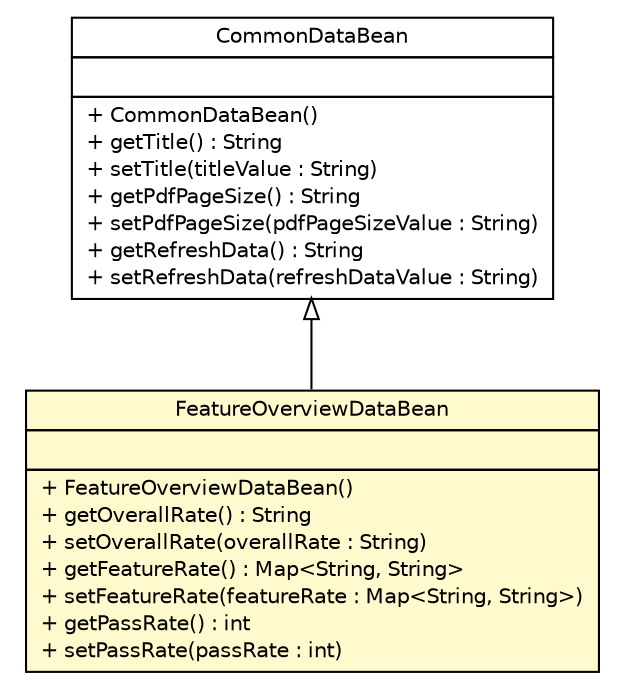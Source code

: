 #!/usr/local/bin/dot
#
# Class diagram 
# Generated by UMLGraph version R5_6 (http://www.umlgraph.org/)
#

digraph G {
	edge [fontname="Helvetica",fontsize=10,labelfontname="Helvetica",labelfontsize=10];
	node [fontname="Helvetica",fontsize=10,shape=plaintext];
	nodesep=0.25;
	ranksep=0.5;
	// com.github.mkolisnyk.cucumber.reporting.types.beans.FeatureOverviewDataBean
	c8559 [label=<<table title="com.github.mkolisnyk.cucumber.reporting.types.beans.FeatureOverviewDataBean" border="0" cellborder="1" cellspacing="0" cellpadding="2" port="p" bgcolor="lemonChiffon" href="./FeatureOverviewDataBean.html">
		<tr><td><table border="0" cellspacing="0" cellpadding="1">
<tr><td align="center" balign="center"> FeatureOverviewDataBean </td></tr>
		</table></td></tr>
		<tr><td><table border="0" cellspacing="0" cellpadding="1">
<tr><td align="left" balign="left">  </td></tr>
		</table></td></tr>
		<tr><td><table border="0" cellspacing="0" cellpadding="1">
<tr><td align="left" balign="left"> + FeatureOverviewDataBean() </td></tr>
<tr><td align="left" balign="left"> + getOverallRate() : String </td></tr>
<tr><td align="left" balign="left"> + setOverallRate(overallRate : String) </td></tr>
<tr><td align="left" balign="left"> + getFeatureRate() : Map&lt;String, String&gt; </td></tr>
<tr><td align="left" balign="left"> + setFeatureRate(featureRate : Map&lt;String, String&gt;) </td></tr>
<tr><td align="left" balign="left"> + getPassRate() : int </td></tr>
<tr><td align="left" balign="left"> + setPassRate(passRate : int) </td></tr>
		</table></td></tr>
		</table>>, URL="./FeatureOverviewDataBean.html", fontname="Helvetica", fontcolor="black", fontsize=10.0];
	// com.github.mkolisnyk.cucumber.reporting.types.beans.CommonDataBean
	c8566 [label=<<table title="com.github.mkolisnyk.cucumber.reporting.types.beans.CommonDataBean" border="0" cellborder="1" cellspacing="0" cellpadding="2" port="p" href="./CommonDataBean.html">
		<tr><td><table border="0" cellspacing="0" cellpadding="1">
<tr><td align="center" balign="center"> CommonDataBean </td></tr>
		</table></td></tr>
		<tr><td><table border="0" cellspacing="0" cellpadding="1">
<tr><td align="left" balign="left">  </td></tr>
		</table></td></tr>
		<tr><td><table border="0" cellspacing="0" cellpadding="1">
<tr><td align="left" balign="left"> + CommonDataBean() </td></tr>
<tr><td align="left" balign="left"> + getTitle() : String </td></tr>
<tr><td align="left" balign="left"> + setTitle(titleValue : String) </td></tr>
<tr><td align="left" balign="left"> + getPdfPageSize() : String </td></tr>
<tr><td align="left" balign="left"> + setPdfPageSize(pdfPageSizeValue : String) </td></tr>
<tr><td align="left" balign="left"> + getRefreshData() : String </td></tr>
<tr><td align="left" balign="left"> + setRefreshData(refreshDataValue : String) </td></tr>
		</table></td></tr>
		</table>>, URL="./CommonDataBean.html", fontname="Helvetica", fontcolor="black", fontsize=10.0];
	//com.github.mkolisnyk.cucumber.reporting.types.beans.FeatureOverviewDataBean extends com.github.mkolisnyk.cucumber.reporting.types.beans.CommonDataBean
	c8566:p -> c8559:p [dir=back,arrowtail=empty];
}

